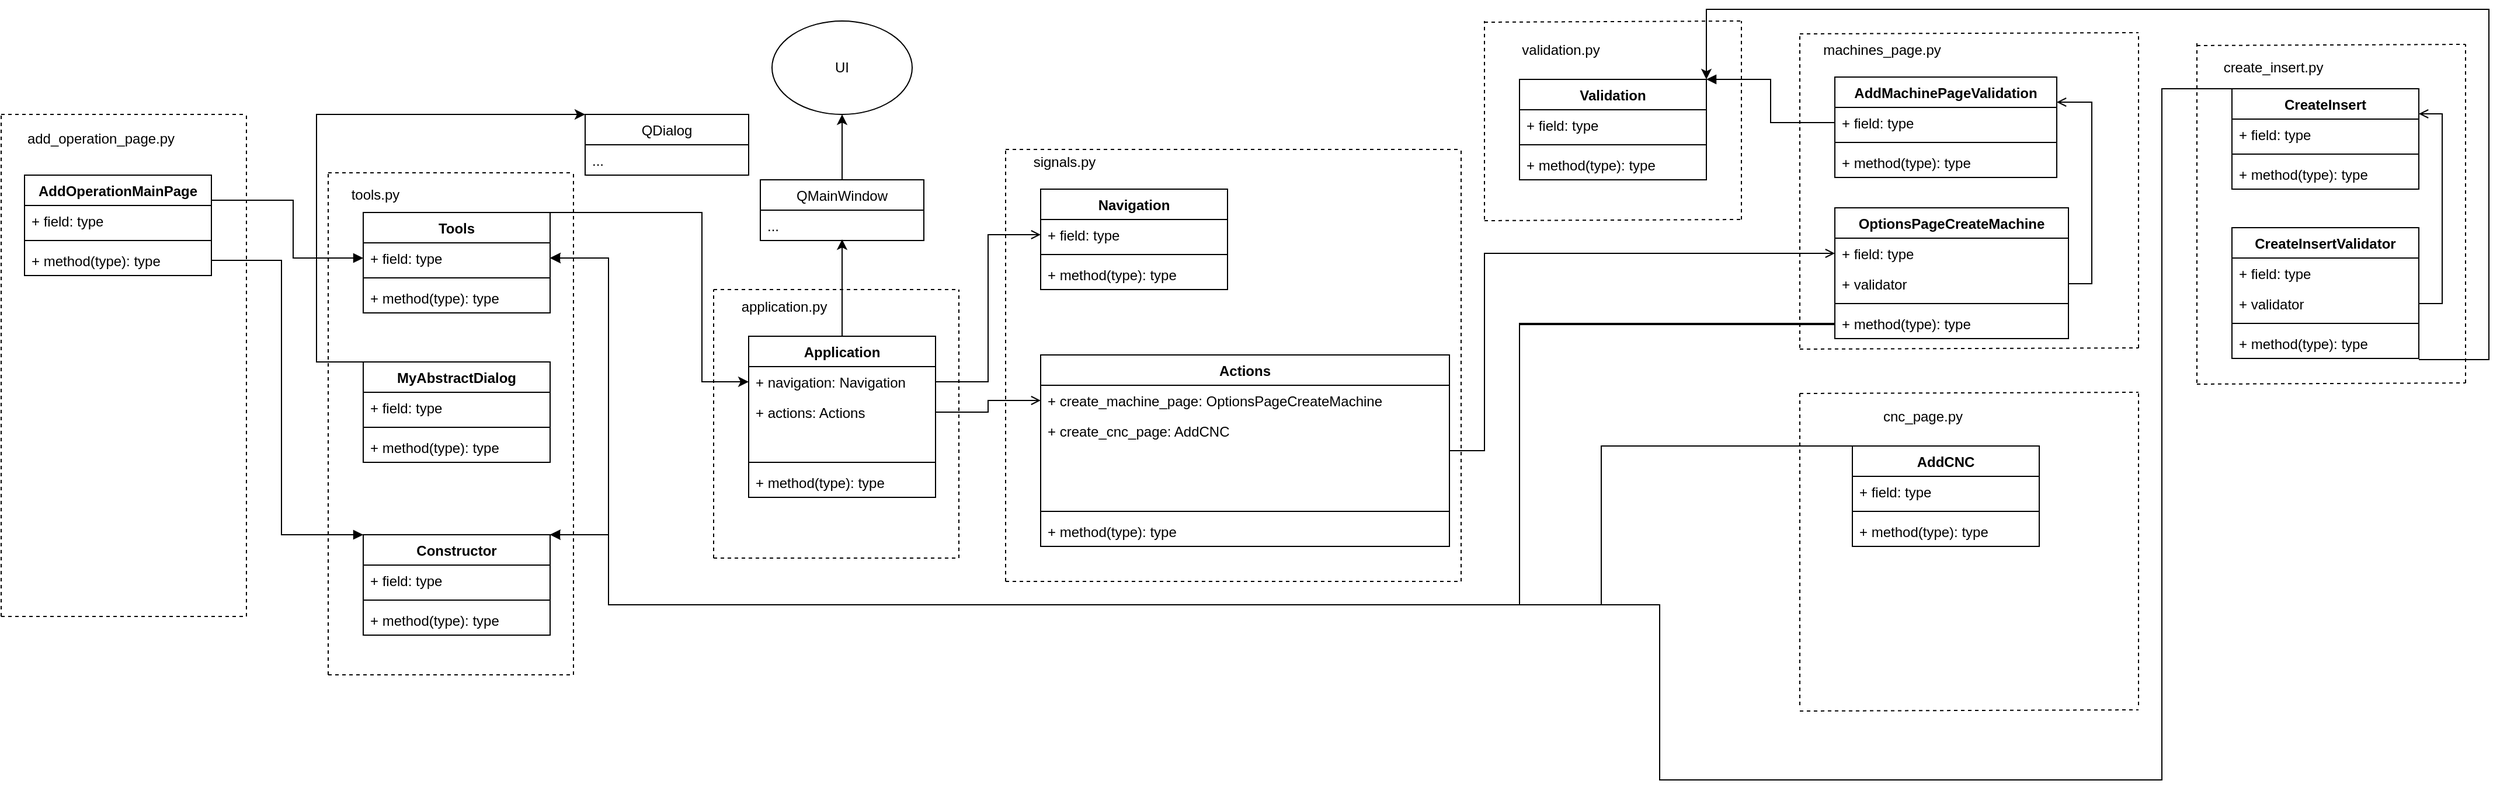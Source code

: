 <mxfile version="20.2.3" type="device"><diagram id="12NoK2c9pzSft5eHNDBz" name="Страница 1"><mxGraphModel dx="1419" dy="863" grid="1" gridSize="10" guides="1" tooltips="1" connect="1" arrows="1" fold="1" page="1" pageScale="1" pageWidth="2339" pageHeight="3300" math="0" shadow="0"><root><mxCell id="0"/><mxCell id="1" parent="0"/><mxCell id="aU2JoXsGFBLpHDTKG7fF-1" value="UI" style="ellipse;whiteSpace=wrap;html=1;" parent="1" vertex="1"><mxGeometry x="670" y="30" width="120" height="80" as="geometry"/></mxCell><mxCell id="aU2JoXsGFBLpHDTKG7fF-6" style="edgeStyle=orthogonalEdgeStyle;rounded=0;orthogonalLoop=1;jettySize=auto;html=1;exitX=0.5;exitY=0;exitDx=0;exitDy=0;entryX=0.5;entryY=0.962;entryDx=0;entryDy=0;entryPerimeter=0;" parent="1" source="aU2JoXsGFBLpHDTKG7fF-2" target="56B3LeXTnAiDKi_zPhIv-4" edge="1"><mxGeometry relative="1" as="geometry"><mxPoint x="730" y="350" as="targetPoint"/></mxGeometry></mxCell><mxCell id="aU2JoXsGFBLpHDTKG7fF-2" value="Application" style="swimlane;fontStyle=1;align=center;verticalAlign=top;childLayout=stackLayout;horizontal=1;startSize=26;horizontalStack=0;resizeParent=1;resizeParentMax=0;resizeLast=0;collapsible=1;marginBottom=0;" parent="1" vertex="1"><mxGeometry x="650" y="300" width="160" height="138" as="geometry"/></mxCell><mxCell id="aU2JoXsGFBLpHDTKG7fF-3" value="+ navigation: Navigation" style="text;strokeColor=none;fillColor=none;align=left;verticalAlign=top;spacingLeft=4;spacingRight=4;overflow=hidden;rotatable=0;points=[[0,0.5],[1,0.5]];portConstraint=eastwest;" parent="aU2JoXsGFBLpHDTKG7fF-2" vertex="1"><mxGeometry y="26" width="160" height="26" as="geometry"/></mxCell><mxCell id="56B3LeXTnAiDKi_zPhIv-66" value="+ actions: Actions" style="text;strokeColor=none;fillColor=none;align=left;verticalAlign=top;spacingLeft=4;spacingRight=4;overflow=hidden;rotatable=0;points=[[0,0.5],[1,0.5]];portConstraint=eastwest;" parent="aU2JoXsGFBLpHDTKG7fF-2" vertex="1"><mxGeometry y="52" width="160" height="26" as="geometry"/></mxCell><mxCell id="56B3LeXTnAiDKi_zPhIv-65" style="text;strokeColor=none;fillColor=none;align=left;verticalAlign=top;spacingLeft=4;spacingRight=4;overflow=hidden;rotatable=0;points=[[0,0.5],[1,0.5]];portConstraint=eastwest;" parent="aU2JoXsGFBLpHDTKG7fF-2" vertex="1"><mxGeometry y="78" width="160" height="26" as="geometry"/></mxCell><mxCell id="aU2JoXsGFBLpHDTKG7fF-4" value="" style="line;strokeWidth=1;fillColor=none;align=left;verticalAlign=middle;spacingTop=-1;spacingLeft=3;spacingRight=3;rotatable=0;labelPosition=right;points=[];portConstraint=eastwest;" parent="aU2JoXsGFBLpHDTKG7fF-2" vertex="1"><mxGeometry y="104" width="160" height="8" as="geometry"/></mxCell><mxCell id="aU2JoXsGFBLpHDTKG7fF-5" value="+ method(type): type" style="text;strokeColor=none;fillColor=none;align=left;verticalAlign=top;spacingLeft=4;spacingRight=4;overflow=hidden;rotatable=0;points=[[0,0.5],[1,0.5]];portConstraint=eastwest;" parent="aU2JoXsGFBLpHDTKG7fF-2" vertex="1"><mxGeometry y="112" width="160" height="26" as="geometry"/></mxCell><mxCell id="56B3LeXTnAiDKi_zPhIv-5" style="edgeStyle=orthogonalEdgeStyle;rounded=0;orthogonalLoop=1;jettySize=auto;html=1;exitX=0.5;exitY=0;exitDx=0;exitDy=0;entryX=0.5;entryY=1;entryDx=0;entryDy=0;" parent="1" source="56B3LeXTnAiDKi_zPhIv-1" target="aU2JoXsGFBLpHDTKG7fF-1" edge="1"><mxGeometry relative="1" as="geometry"/></mxCell><mxCell id="56B3LeXTnAiDKi_zPhIv-1" value="QMainWindow" style="swimlane;fontStyle=0;childLayout=stackLayout;horizontal=1;startSize=26;fillColor=none;horizontalStack=0;resizeParent=1;resizeParentMax=0;resizeLast=0;collapsible=1;marginBottom=0;" parent="1" vertex="1"><mxGeometry x="660" y="166" width="140" height="52" as="geometry"/></mxCell><mxCell id="56B3LeXTnAiDKi_zPhIv-4" value="..." style="text;strokeColor=none;fillColor=none;align=left;verticalAlign=top;spacingLeft=4;spacingRight=4;overflow=hidden;rotatable=0;points=[[0,0.5],[1,0.5]];portConstraint=eastwest;" parent="56B3LeXTnAiDKi_zPhIv-1" vertex="1"><mxGeometry y="26" width="140" height="26" as="geometry"/></mxCell><mxCell id="56B3LeXTnAiDKi_zPhIv-10" value="Tools" style="swimlane;fontStyle=1;align=center;verticalAlign=top;childLayout=stackLayout;horizontal=1;startSize=26;horizontalStack=0;resizeParent=1;resizeParentMax=0;resizeLast=0;collapsible=1;marginBottom=0;" parent="1" vertex="1"><mxGeometry x="320" y="194" width="160" height="86" as="geometry"/></mxCell><mxCell id="56B3LeXTnAiDKi_zPhIv-11" value="+ field: type" style="text;strokeColor=none;fillColor=none;align=left;verticalAlign=top;spacingLeft=4;spacingRight=4;overflow=hidden;rotatable=0;points=[[0,0.5],[1,0.5]];portConstraint=eastwest;" parent="56B3LeXTnAiDKi_zPhIv-10" vertex="1"><mxGeometry y="26" width="160" height="26" as="geometry"/></mxCell><mxCell id="56B3LeXTnAiDKi_zPhIv-12" value="" style="line;strokeWidth=1;fillColor=none;align=left;verticalAlign=middle;spacingTop=-1;spacingLeft=3;spacingRight=3;rotatable=0;labelPosition=right;points=[];portConstraint=eastwest;" parent="56B3LeXTnAiDKi_zPhIv-10" vertex="1"><mxGeometry y="52" width="160" height="8" as="geometry"/></mxCell><mxCell id="56B3LeXTnAiDKi_zPhIv-13" value="+ method(type): type" style="text;strokeColor=none;fillColor=none;align=left;verticalAlign=top;spacingLeft=4;spacingRight=4;overflow=hidden;rotatable=0;points=[[0,0.5],[1,0.5]];portConstraint=eastwest;" parent="56B3LeXTnAiDKi_zPhIv-10" vertex="1"><mxGeometry y="60" width="160" height="26" as="geometry"/></mxCell><mxCell id="56B3LeXTnAiDKi_zPhIv-15" value="Validation" style="swimlane;fontStyle=1;align=center;verticalAlign=top;childLayout=stackLayout;horizontal=1;startSize=26;horizontalStack=0;resizeParent=1;resizeParentMax=0;resizeLast=0;collapsible=1;marginBottom=0;" parent="1" vertex="1"><mxGeometry x="1310" y="80" width="160" height="86" as="geometry"/></mxCell><mxCell id="56B3LeXTnAiDKi_zPhIv-16" value="+ field: type" style="text;strokeColor=none;fillColor=none;align=left;verticalAlign=top;spacingLeft=4;spacingRight=4;overflow=hidden;rotatable=0;points=[[0,0.5],[1,0.5]];portConstraint=eastwest;" parent="56B3LeXTnAiDKi_zPhIv-15" vertex="1"><mxGeometry y="26" width="160" height="26" as="geometry"/></mxCell><mxCell id="56B3LeXTnAiDKi_zPhIv-17" value="" style="line;strokeWidth=1;fillColor=none;align=left;verticalAlign=middle;spacingTop=-1;spacingLeft=3;spacingRight=3;rotatable=0;labelPosition=right;points=[];portConstraint=eastwest;" parent="56B3LeXTnAiDKi_zPhIv-15" vertex="1"><mxGeometry y="52" width="160" height="8" as="geometry"/></mxCell><mxCell id="56B3LeXTnAiDKi_zPhIv-18" value="+ method(type): type" style="text;strokeColor=none;fillColor=none;align=left;verticalAlign=top;spacingLeft=4;spacingRight=4;overflow=hidden;rotatable=0;points=[[0,0.5],[1,0.5]];portConstraint=eastwest;" parent="56B3LeXTnAiDKi_zPhIv-15" vertex="1"><mxGeometry y="60" width="160" height="26" as="geometry"/></mxCell><mxCell id="56B3LeXTnAiDKi_zPhIv-21" value="OptionsPageCreateMachine" style="swimlane;fontStyle=1;align=center;verticalAlign=top;childLayout=stackLayout;horizontal=1;startSize=26;horizontalStack=0;resizeParent=1;resizeParentMax=0;resizeLast=0;collapsible=1;marginBottom=0;" parent="1" vertex="1"><mxGeometry x="1580" y="190" width="200" height="112" as="geometry"/></mxCell><mxCell id="56B3LeXTnAiDKi_zPhIv-22" value="+ field: type" style="text;strokeColor=none;fillColor=none;align=left;verticalAlign=top;spacingLeft=4;spacingRight=4;overflow=hidden;rotatable=0;points=[[0,0.5],[1,0.5]];portConstraint=eastwest;" parent="56B3LeXTnAiDKi_zPhIv-21" vertex="1"><mxGeometry y="26" width="200" height="26" as="geometry"/></mxCell><mxCell id="56B3LeXTnAiDKi_zPhIv-102" value="+ validator" style="text;strokeColor=none;fillColor=none;align=left;verticalAlign=top;spacingLeft=4;spacingRight=4;overflow=hidden;rotatable=0;points=[[0,0.5],[1,0.5]];portConstraint=eastwest;" parent="56B3LeXTnAiDKi_zPhIv-21" vertex="1"><mxGeometry y="52" width="200" height="26" as="geometry"/></mxCell><mxCell id="56B3LeXTnAiDKi_zPhIv-23" value="" style="line;strokeWidth=1;fillColor=none;align=left;verticalAlign=middle;spacingTop=-1;spacingLeft=3;spacingRight=3;rotatable=0;labelPosition=right;points=[];portConstraint=eastwest;" parent="56B3LeXTnAiDKi_zPhIv-21" vertex="1"><mxGeometry y="78" width="200" height="8" as="geometry"/></mxCell><mxCell id="56B3LeXTnAiDKi_zPhIv-24" value="+ method(type): type" style="text;strokeColor=none;fillColor=none;align=left;verticalAlign=top;spacingLeft=4;spacingRight=4;overflow=hidden;rotatable=0;points=[[0,0.5],[1,0.5]];portConstraint=eastwest;" parent="56B3LeXTnAiDKi_zPhIv-21" vertex="1"><mxGeometry y="86" width="200" height="26" as="geometry"/></mxCell><mxCell id="56B3LeXTnAiDKi_zPhIv-29" value="" style="endArrow=none;dashed=1;html=1;rounded=0;" parent="1" edge="1"><mxGeometry width="50" height="50" relative="1" as="geometry"><mxPoint x="620" y="490" as="sourcePoint"/><mxPoint x="620" y="260" as="targetPoint"/></mxGeometry></mxCell><mxCell id="56B3LeXTnAiDKi_zPhIv-30" value="" style="endArrow=none;dashed=1;html=1;rounded=0;" parent="1" edge="1"><mxGeometry width="50" height="50" relative="1" as="geometry"><mxPoint x="830" y="490" as="sourcePoint"/><mxPoint x="830" y="260" as="targetPoint"/></mxGeometry></mxCell><mxCell id="56B3LeXTnAiDKi_zPhIv-31" value="" style="endArrow=none;dashed=1;html=1;rounded=0;" parent="1" edge="1"><mxGeometry width="50" height="50" relative="1" as="geometry"><mxPoint x="620" y="490" as="sourcePoint"/><mxPoint x="830" y="490" as="targetPoint"/></mxGeometry></mxCell><mxCell id="56B3LeXTnAiDKi_zPhIv-32" value="" style="endArrow=none;dashed=1;html=1;rounded=0;" parent="1" edge="1"><mxGeometry width="50" height="50" relative="1" as="geometry"><mxPoint x="620" y="260" as="sourcePoint"/><mxPoint x="830" y="260" as="targetPoint"/></mxGeometry></mxCell><mxCell id="56B3LeXTnAiDKi_zPhIv-33" value="application.py" style="text;html=1;align=center;verticalAlign=middle;resizable=0;points=[];autosize=1;strokeColor=none;fillColor=none;" parent="1" vertex="1"><mxGeometry x="630" y="260" width="100" height="30" as="geometry"/></mxCell><mxCell id="56B3LeXTnAiDKi_zPhIv-34" value="MyAbstractDialog" style="swimlane;fontStyle=1;align=center;verticalAlign=top;childLayout=stackLayout;horizontal=1;startSize=26;horizontalStack=0;resizeParent=1;resizeParentMax=0;resizeLast=0;collapsible=1;marginBottom=0;" parent="1" vertex="1"><mxGeometry x="320" y="322" width="160" height="86" as="geometry"/></mxCell><mxCell id="56B3LeXTnAiDKi_zPhIv-35" value="+ field: type" style="text;strokeColor=none;fillColor=none;align=left;verticalAlign=top;spacingLeft=4;spacingRight=4;overflow=hidden;rotatable=0;points=[[0,0.5],[1,0.5]];portConstraint=eastwest;" parent="56B3LeXTnAiDKi_zPhIv-34" vertex="1"><mxGeometry y="26" width="160" height="26" as="geometry"/></mxCell><mxCell id="56B3LeXTnAiDKi_zPhIv-36" value="" style="line;strokeWidth=1;fillColor=none;align=left;verticalAlign=middle;spacingTop=-1;spacingLeft=3;spacingRight=3;rotatable=0;labelPosition=right;points=[];portConstraint=eastwest;" parent="56B3LeXTnAiDKi_zPhIv-34" vertex="1"><mxGeometry y="52" width="160" height="8" as="geometry"/></mxCell><mxCell id="56B3LeXTnAiDKi_zPhIv-37" value="+ method(type): type" style="text;strokeColor=none;fillColor=none;align=left;verticalAlign=top;spacingLeft=4;spacingRight=4;overflow=hidden;rotatable=0;points=[[0,0.5],[1,0.5]];portConstraint=eastwest;" parent="56B3LeXTnAiDKi_zPhIv-34" vertex="1"><mxGeometry y="60" width="160" height="26" as="geometry"/></mxCell><mxCell id="56B3LeXTnAiDKi_zPhIv-38" value="Constructor" style="swimlane;fontStyle=1;align=center;verticalAlign=top;childLayout=stackLayout;horizontal=1;startSize=26;horizontalStack=0;resizeParent=1;resizeParentMax=0;resizeLast=0;collapsible=1;marginBottom=0;" parent="1" vertex="1"><mxGeometry x="320" y="470" width="160" height="86" as="geometry"/></mxCell><mxCell id="56B3LeXTnAiDKi_zPhIv-39" value="+ field: type" style="text;strokeColor=none;fillColor=none;align=left;verticalAlign=top;spacingLeft=4;spacingRight=4;overflow=hidden;rotatable=0;points=[[0,0.5],[1,0.5]];portConstraint=eastwest;" parent="56B3LeXTnAiDKi_zPhIv-38" vertex="1"><mxGeometry y="26" width="160" height="26" as="geometry"/></mxCell><mxCell id="56B3LeXTnAiDKi_zPhIv-40" value="" style="line;strokeWidth=1;fillColor=none;align=left;verticalAlign=middle;spacingTop=-1;spacingLeft=3;spacingRight=3;rotatable=0;labelPosition=right;points=[];portConstraint=eastwest;" parent="56B3LeXTnAiDKi_zPhIv-38" vertex="1"><mxGeometry y="52" width="160" height="8" as="geometry"/></mxCell><mxCell id="56B3LeXTnAiDKi_zPhIv-41" value="+ method(type): type" style="text;strokeColor=none;fillColor=none;align=left;verticalAlign=top;spacingLeft=4;spacingRight=4;overflow=hidden;rotatable=0;points=[[0,0.5],[1,0.5]];portConstraint=eastwest;" parent="56B3LeXTnAiDKi_zPhIv-38" vertex="1"><mxGeometry y="60" width="160" height="26" as="geometry"/></mxCell><mxCell id="56B3LeXTnAiDKi_zPhIv-42" value="QDialog" style="swimlane;fontStyle=0;childLayout=stackLayout;horizontal=1;startSize=26;fillColor=none;horizontalStack=0;resizeParent=1;resizeParentMax=0;resizeLast=0;collapsible=1;marginBottom=0;" parent="1" vertex="1"><mxGeometry x="510" y="110" width="140" height="52" as="geometry"/></mxCell><mxCell id="56B3LeXTnAiDKi_zPhIv-43" value="..." style="text;strokeColor=none;fillColor=none;align=left;verticalAlign=top;spacingLeft=4;spacingRight=4;overflow=hidden;rotatable=0;points=[[0,0.5],[1,0.5]];portConstraint=eastwest;" parent="56B3LeXTnAiDKi_zPhIv-42" vertex="1"><mxGeometry y="26" width="140" height="26" as="geometry"/></mxCell><mxCell id="56B3LeXTnAiDKi_zPhIv-44" style="edgeStyle=orthogonalEdgeStyle;rounded=0;orthogonalLoop=1;jettySize=auto;html=1;exitX=1;exitY=0;exitDx=0;exitDy=0;entryX=0;entryY=0.5;entryDx=0;entryDy=0;" parent="1" source="56B3LeXTnAiDKi_zPhIv-10" target="aU2JoXsGFBLpHDTKG7fF-3" edge="1"><mxGeometry relative="1" as="geometry"><Array as="points"><mxPoint x="610" y="194"/><mxPoint x="610" y="339"/></Array></mxGeometry></mxCell><mxCell id="56B3LeXTnAiDKi_zPhIv-46" style="edgeStyle=orthogonalEdgeStyle;rounded=0;orthogonalLoop=1;jettySize=auto;html=1;exitX=0;exitY=0;exitDx=0;exitDy=0;entryX=0;entryY=0;entryDx=0;entryDy=0;" parent="1" source="56B3LeXTnAiDKi_zPhIv-34" target="56B3LeXTnAiDKi_zPhIv-42" edge="1"><mxGeometry relative="1" as="geometry"><mxPoint x="320" y="83" as="targetPoint"/><Array as="points"><mxPoint x="280" y="322"/><mxPoint x="280" y="110"/></Array></mxGeometry></mxCell><mxCell id="56B3LeXTnAiDKi_zPhIv-47" value="" style="endArrow=none;dashed=1;html=1;rounded=0;" parent="1" edge="1"><mxGeometry width="50" height="50" relative="1" as="geometry"><mxPoint x="290" y="590" as="sourcePoint"/><mxPoint x="290" y="160" as="targetPoint"/></mxGeometry></mxCell><mxCell id="56B3LeXTnAiDKi_zPhIv-48" value="" style="endArrow=none;dashed=1;html=1;rounded=0;" parent="1" edge="1"><mxGeometry width="50" height="50" relative="1" as="geometry"><mxPoint x="290" y="160" as="sourcePoint"/><mxPoint x="500" y="160" as="targetPoint"/></mxGeometry></mxCell><mxCell id="56B3LeXTnAiDKi_zPhIv-49" value="" style="endArrow=none;dashed=1;html=1;rounded=0;" parent="1" edge="1"><mxGeometry width="50" height="50" relative="1" as="geometry"><mxPoint x="500" y="590" as="sourcePoint"/><mxPoint x="500" y="160" as="targetPoint"/></mxGeometry></mxCell><mxCell id="56B3LeXTnAiDKi_zPhIv-50" value="" style="endArrow=none;dashed=1;html=1;rounded=0;" parent="1" edge="1"><mxGeometry width="50" height="50" relative="1" as="geometry"><mxPoint x="290" y="590" as="sourcePoint"/><mxPoint x="500" y="590" as="targetPoint"/></mxGeometry></mxCell><mxCell id="56B3LeXTnAiDKi_zPhIv-51" value="tools.py" style="text;html=1;align=center;verticalAlign=middle;resizable=0;points=[];autosize=1;strokeColor=none;fillColor=none;" parent="1" vertex="1"><mxGeometry x="300" y="164" width="60" height="30" as="geometry"/></mxCell><mxCell id="56B3LeXTnAiDKi_zPhIv-52" value="Navigation" style="swimlane;fontStyle=1;align=center;verticalAlign=top;childLayout=stackLayout;horizontal=1;startSize=26;horizontalStack=0;resizeParent=1;resizeParentMax=0;resizeLast=0;collapsible=1;marginBottom=0;" parent="1" vertex="1"><mxGeometry x="900" y="174" width="160" height="86" as="geometry"/></mxCell><mxCell id="56B3LeXTnAiDKi_zPhIv-53" value="+ field: type" style="text;strokeColor=none;fillColor=none;align=left;verticalAlign=top;spacingLeft=4;spacingRight=4;overflow=hidden;rotatable=0;points=[[0,0.5],[1,0.5]];portConstraint=eastwest;" parent="56B3LeXTnAiDKi_zPhIv-52" vertex="1"><mxGeometry y="26" width="160" height="26" as="geometry"/></mxCell><mxCell id="56B3LeXTnAiDKi_zPhIv-54" value="" style="line;strokeWidth=1;fillColor=none;align=left;verticalAlign=middle;spacingTop=-1;spacingLeft=3;spacingRight=3;rotatable=0;labelPosition=right;points=[];portConstraint=eastwest;" parent="56B3LeXTnAiDKi_zPhIv-52" vertex="1"><mxGeometry y="52" width="160" height="8" as="geometry"/></mxCell><mxCell id="56B3LeXTnAiDKi_zPhIv-55" value="+ method(type): type" style="text;strokeColor=none;fillColor=none;align=left;verticalAlign=top;spacingLeft=4;spacingRight=4;overflow=hidden;rotatable=0;points=[[0,0.5],[1,0.5]];portConstraint=eastwest;" parent="56B3LeXTnAiDKi_zPhIv-52" vertex="1"><mxGeometry y="60" width="160" height="26" as="geometry"/></mxCell><mxCell id="56B3LeXTnAiDKi_zPhIv-56" value="Actions" style="swimlane;fontStyle=1;align=center;verticalAlign=top;childLayout=stackLayout;horizontal=1;startSize=26;horizontalStack=0;resizeParent=1;resizeParentMax=0;resizeLast=0;collapsible=1;marginBottom=0;" parent="1" vertex="1"><mxGeometry x="900" y="316" width="350" height="164" as="geometry"/></mxCell><mxCell id="56B3LeXTnAiDKi_zPhIv-57" value="+ create_machine_page: OptionsPageCreateMachine" style="text;strokeColor=none;fillColor=none;align=left;verticalAlign=top;spacingLeft=4;spacingRight=4;overflow=hidden;rotatable=0;points=[[0,0.5],[1,0.5]];portConstraint=eastwest;" parent="56B3LeXTnAiDKi_zPhIv-56" vertex="1"><mxGeometry y="26" width="350" height="26" as="geometry"/></mxCell><mxCell id="56B3LeXTnAiDKi_zPhIv-79" value="+ create_cnc_page: AddCNC" style="text;strokeColor=none;fillColor=none;align=left;verticalAlign=top;spacingLeft=4;spacingRight=4;overflow=hidden;rotatable=0;points=[[0,0.5],[1,0.5]];portConstraint=eastwest;" parent="56B3LeXTnAiDKi_zPhIv-56" vertex="1"><mxGeometry y="52" width="350" height="26" as="geometry"/></mxCell><mxCell id="56B3LeXTnAiDKi_zPhIv-78" style="text;strokeColor=none;fillColor=none;align=left;verticalAlign=top;spacingLeft=4;spacingRight=4;overflow=hidden;rotatable=0;points=[[0,0.5],[1,0.5]];portConstraint=eastwest;" parent="56B3LeXTnAiDKi_zPhIv-56" vertex="1"><mxGeometry y="78" width="350" height="26" as="geometry"/></mxCell><mxCell id="56B3LeXTnAiDKi_zPhIv-77" style="text;strokeColor=none;fillColor=none;align=left;verticalAlign=top;spacingLeft=4;spacingRight=4;overflow=hidden;rotatable=0;points=[[0,0.5],[1,0.5]];portConstraint=eastwest;" parent="56B3LeXTnAiDKi_zPhIv-56" vertex="1"><mxGeometry y="104" width="350" height="26" as="geometry"/></mxCell><mxCell id="56B3LeXTnAiDKi_zPhIv-58" value="" style="line;strokeWidth=1;fillColor=none;align=left;verticalAlign=middle;spacingTop=-1;spacingLeft=3;spacingRight=3;rotatable=0;labelPosition=right;points=[];portConstraint=eastwest;" parent="56B3LeXTnAiDKi_zPhIv-56" vertex="1"><mxGeometry y="130" width="350" height="8" as="geometry"/></mxCell><mxCell id="56B3LeXTnAiDKi_zPhIv-59" value="+ method(type): type" style="text;strokeColor=none;fillColor=none;align=left;verticalAlign=top;spacingLeft=4;spacingRight=4;overflow=hidden;rotatable=0;points=[[0,0.5],[1,0.5]];portConstraint=eastwest;" parent="56B3LeXTnAiDKi_zPhIv-56" vertex="1"><mxGeometry y="138" width="350" height="26" as="geometry"/></mxCell><mxCell id="56B3LeXTnAiDKi_zPhIv-60" value="" style="endArrow=none;dashed=1;html=1;rounded=0;" parent="1" edge="1"><mxGeometry width="50" height="50" relative="1" as="geometry"><mxPoint x="870" y="510" as="sourcePoint"/><mxPoint x="870" y="140" as="targetPoint"/></mxGeometry></mxCell><mxCell id="56B3LeXTnAiDKi_zPhIv-61" value="" style="endArrow=none;dashed=1;html=1;rounded=0;" parent="1" edge="1"><mxGeometry width="50" height="50" relative="1" as="geometry"><mxPoint x="1550" y="310" as="sourcePoint"/><mxPoint x="1550" y="42" as="targetPoint"/></mxGeometry></mxCell><mxCell id="56B3LeXTnAiDKi_zPhIv-62" value="" style="endArrow=none;dashed=1;html=1;rounded=0;" parent="1" edge="1"><mxGeometry width="50" height="50" relative="1" as="geometry"><mxPoint x="870" y="140" as="sourcePoint"/><mxPoint x="1260" y="140" as="targetPoint"/></mxGeometry></mxCell><mxCell id="56B3LeXTnAiDKi_zPhIv-63" value="" style="endArrow=none;dashed=1;html=1;rounded=0;" parent="1" edge="1"><mxGeometry width="50" height="50" relative="1" as="geometry"><mxPoint x="870" y="510" as="sourcePoint"/><mxPoint x="1260" y="510" as="targetPoint"/></mxGeometry></mxCell><mxCell id="56B3LeXTnAiDKi_zPhIv-64" value="signals.py" style="text;html=1;align=center;verticalAlign=middle;resizable=0;points=[];autosize=1;strokeColor=none;fillColor=none;" parent="1" vertex="1"><mxGeometry x="880" y="136" width="80" height="30" as="geometry"/></mxCell><mxCell id="56B3LeXTnAiDKi_zPhIv-69" style="edgeStyle=orthogonalEdgeStyle;rounded=0;orthogonalLoop=1;jettySize=auto;html=1;exitX=1;exitY=0.5;exitDx=0;exitDy=0;entryX=0;entryY=0.5;entryDx=0;entryDy=0;endArrow=open;endFill=0;" parent="1" source="aU2JoXsGFBLpHDTKG7fF-3" target="56B3LeXTnAiDKi_zPhIv-53" edge="1"><mxGeometry relative="1" as="geometry"/></mxCell><mxCell id="56B3LeXTnAiDKi_zPhIv-70" style="edgeStyle=orthogonalEdgeStyle;rounded=0;orthogonalLoop=1;jettySize=auto;html=1;exitX=1;exitY=0.5;exitDx=0;exitDy=0;entryX=0;entryY=0.5;entryDx=0;entryDy=0;endArrow=open;endFill=0;" parent="1" source="56B3LeXTnAiDKi_zPhIv-66" target="56B3LeXTnAiDKi_zPhIv-57" edge="1"><mxGeometry relative="1" as="geometry"/></mxCell><mxCell id="56B3LeXTnAiDKi_zPhIv-71" value="" style="endArrow=none;dashed=1;html=1;rounded=0;" parent="1" edge="1"><mxGeometry width="50" height="50" relative="1" as="geometry"><mxPoint x="1280" y="200" as="sourcePoint"/><mxPoint x="1280" y="30" as="targetPoint"/></mxGeometry></mxCell><mxCell id="56B3LeXTnAiDKi_zPhIv-72" value="" style="endArrow=none;dashed=1;html=1;rounded=0;" parent="1" edge="1"><mxGeometry width="50" height="50" relative="1" as="geometry"><mxPoint x="1500" y="200" as="sourcePoint"/><mxPoint x="1500" y="30" as="targetPoint"/></mxGeometry></mxCell><mxCell id="56B3LeXTnAiDKi_zPhIv-73" value="" style="endArrow=none;dashed=1;html=1;rounded=0;" parent="1" edge="1"><mxGeometry width="50" height="50" relative="1" as="geometry"><mxPoint x="1280" y="201" as="sourcePoint"/><mxPoint x="1500" y="200" as="targetPoint"/></mxGeometry></mxCell><mxCell id="56B3LeXTnAiDKi_zPhIv-74" value="" style="endArrow=none;dashed=1;html=1;rounded=0;" parent="1" edge="1"><mxGeometry width="50" height="50" relative="1" as="geometry"><mxPoint x="1280" y="31" as="sourcePoint"/><mxPoint x="1500" y="30" as="targetPoint"/></mxGeometry></mxCell><mxCell id="56B3LeXTnAiDKi_zPhIv-75" value="validation.py" style="text;html=1;align=center;verticalAlign=middle;resizable=0;points=[];autosize=1;strokeColor=none;fillColor=none;" parent="1" vertex="1"><mxGeometry x="1300" y="40" width="90" height="30" as="geometry"/></mxCell><mxCell id="56B3LeXTnAiDKi_zPhIv-76" value="" style="endArrow=none;dashed=1;html=1;rounded=0;" parent="1" edge="1"><mxGeometry width="50" height="50" relative="1" as="geometry"><mxPoint x="1260" y="510" as="sourcePoint"/><mxPoint x="1260.0" y="140" as="targetPoint"/></mxGeometry></mxCell><mxCell id="56B3LeXTnAiDKi_zPhIv-80" style="edgeStyle=orthogonalEdgeStyle;rounded=0;orthogonalLoop=1;jettySize=auto;html=1;exitX=1;exitY=0;exitDx=0;exitDy=0;entryX=0;entryY=0.5;entryDx=0;entryDy=0;endArrow=open;endFill=0;" parent="1" source="56B3LeXTnAiDKi_zPhIv-56" target="56B3LeXTnAiDKi_zPhIv-22" edge="1"><mxGeometry relative="1" as="geometry"><Array as="points"><mxPoint x="1280" y="398"/><mxPoint x="1280" y="229"/></Array></mxGeometry></mxCell><mxCell id="56B3LeXTnAiDKi_zPhIv-81" value="" style="endArrow=none;dashed=1;html=1;rounded=0;" parent="1" edge="1"><mxGeometry width="50" height="50" relative="1" as="geometry"><mxPoint x="1550" y="41" as="sourcePoint"/><mxPoint x="1840" y="40" as="targetPoint"/></mxGeometry></mxCell><mxCell id="56B3LeXTnAiDKi_zPhIv-82" value="" style="endArrow=none;dashed=1;html=1;rounded=0;" parent="1" edge="1"><mxGeometry width="50" height="50" relative="1" as="geometry"><mxPoint x="1840" y="310" as="sourcePoint"/><mxPoint x="1840" y="40" as="targetPoint"/></mxGeometry></mxCell><mxCell id="56B3LeXTnAiDKi_zPhIv-83" value="" style="endArrow=none;dashed=1;html=1;rounded=0;" parent="1" edge="1"><mxGeometry width="50" height="50" relative="1" as="geometry"><mxPoint x="1550" y="311" as="sourcePoint"/><mxPoint x="1840" y="310" as="targetPoint"/></mxGeometry></mxCell><mxCell id="56B3LeXTnAiDKi_zPhIv-84" value="machines_page.py" style="text;html=1;align=center;verticalAlign=middle;resizable=0;points=[];autosize=1;strokeColor=none;fillColor=none;" parent="1" vertex="1"><mxGeometry x="1560" y="40" width="120" height="30" as="geometry"/></mxCell><mxCell id="56B3LeXTnAiDKi_zPhIv-85" style="edgeStyle=orthogonalEdgeStyle;rounded=0;orthogonalLoop=1;jettySize=auto;html=1;exitX=0;exitY=0.5;exitDx=0;exitDy=0;entryX=1;entryY=0.5;entryDx=0;entryDy=0;endArrow=block;endFill=1;" parent="1" source="56B3LeXTnAiDKi_zPhIv-24" target="56B3LeXTnAiDKi_zPhIv-11" edge="1"><mxGeometry relative="1" as="geometry"><Array as="points"><mxPoint x="1580" y="290"/><mxPoint x="1310" y="290"/><mxPoint x="1310" y="530"/><mxPoint x="530" y="530"/><mxPoint x="530" y="233"/></Array></mxGeometry></mxCell><mxCell id="56B3LeXTnAiDKi_zPhIv-87" style="edgeStyle=orthogonalEdgeStyle;rounded=0;orthogonalLoop=1;jettySize=auto;html=1;exitX=0;exitY=0.5;exitDx=0;exitDy=0;entryX=1;entryY=0;entryDx=0;entryDy=0;endArrow=block;endFill=1;" parent="1" source="56B3LeXTnAiDKi_zPhIv-24" target="56B3LeXTnAiDKi_zPhIv-38" edge="1"><mxGeometry relative="1" as="geometry"><Array as="points"><mxPoint x="1310" y="289"/><mxPoint x="1310" y="530"/><mxPoint x="530" y="530"/><mxPoint x="530" y="470"/></Array></mxGeometry></mxCell><mxCell id="56B3LeXTnAiDKi_zPhIv-88" value="AddMachinePageValidation" style="swimlane;fontStyle=1;align=center;verticalAlign=top;childLayout=stackLayout;horizontal=1;startSize=26;horizontalStack=0;resizeParent=1;resizeParentMax=0;resizeLast=0;collapsible=1;marginBottom=0;" parent="1" vertex="1"><mxGeometry x="1580" y="78" width="190" height="86" as="geometry"/></mxCell><mxCell id="56B3LeXTnAiDKi_zPhIv-89" value="+ field: type" style="text;strokeColor=none;fillColor=none;align=left;verticalAlign=top;spacingLeft=4;spacingRight=4;overflow=hidden;rotatable=0;points=[[0,0.5],[1,0.5]];portConstraint=eastwest;" parent="56B3LeXTnAiDKi_zPhIv-88" vertex="1"><mxGeometry y="26" width="190" height="26" as="geometry"/></mxCell><mxCell id="56B3LeXTnAiDKi_zPhIv-90" value="" style="line;strokeWidth=1;fillColor=none;align=left;verticalAlign=middle;spacingTop=-1;spacingLeft=3;spacingRight=3;rotatable=0;labelPosition=right;points=[];portConstraint=eastwest;" parent="56B3LeXTnAiDKi_zPhIv-88" vertex="1"><mxGeometry y="52" width="190" height="8" as="geometry"/></mxCell><mxCell id="56B3LeXTnAiDKi_zPhIv-91" value="+ method(type): type" style="text;strokeColor=none;fillColor=none;align=left;verticalAlign=top;spacingLeft=4;spacingRight=4;overflow=hidden;rotatable=0;points=[[0,0.5],[1,0.5]];portConstraint=eastwest;" parent="56B3LeXTnAiDKi_zPhIv-88" vertex="1"><mxGeometry y="60" width="190" height="26" as="geometry"/></mxCell><mxCell id="56B3LeXTnAiDKi_zPhIv-92" style="edgeStyle=orthogonalEdgeStyle;rounded=0;orthogonalLoop=1;jettySize=auto;html=1;exitX=0;exitY=0.5;exitDx=0;exitDy=0;entryX=1;entryY=0;entryDx=0;entryDy=0;endArrow=block;endFill=1;" parent="1" source="56B3LeXTnAiDKi_zPhIv-89" target="56B3LeXTnAiDKi_zPhIv-15" edge="1"><mxGeometry relative="1" as="geometry"><Array as="points"><mxPoint x="1525" y="117"/><mxPoint x="1525" y="80"/></Array></mxGeometry></mxCell><mxCell id="56B3LeXTnAiDKi_zPhIv-93" value="" style="endArrow=none;dashed=1;html=1;rounded=0;" parent="1" edge="1"><mxGeometry width="50" height="50" relative="1" as="geometry"><mxPoint x="1550" y="616" as="sourcePoint"/><mxPoint x="1550" y="348" as="targetPoint"/></mxGeometry></mxCell><mxCell id="56B3LeXTnAiDKi_zPhIv-94" value="" style="endArrow=none;dashed=1;html=1;rounded=0;" parent="1" edge="1"><mxGeometry width="50" height="50" relative="1" as="geometry"><mxPoint x="1840" y="616" as="sourcePoint"/><mxPoint x="1840" y="348" as="targetPoint"/></mxGeometry></mxCell><mxCell id="56B3LeXTnAiDKi_zPhIv-95" value="" style="endArrow=none;dashed=1;html=1;rounded=0;" parent="1" edge="1"><mxGeometry width="50" height="50" relative="1" as="geometry"><mxPoint x="1550" y="349" as="sourcePoint"/><mxPoint x="1840" y="348" as="targetPoint"/></mxGeometry></mxCell><mxCell id="56B3LeXTnAiDKi_zPhIv-96" value="" style="endArrow=none;dashed=1;html=1;rounded=0;" parent="1" edge="1"><mxGeometry width="50" height="50" relative="1" as="geometry"><mxPoint x="1550" y="621" as="sourcePoint"/><mxPoint x="1840" y="620" as="targetPoint"/></mxGeometry></mxCell><mxCell id="56B3LeXTnAiDKi_zPhIv-97" value="cnc_page.py" style="text;html=1;align=center;verticalAlign=middle;resizable=0;points=[];autosize=1;strokeColor=none;fillColor=none;" parent="1" vertex="1"><mxGeometry x="1610" y="354" width="90" height="30" as="geometry"/></mxCell><mxCell id="IXH7OStymcA_Y8jY0PTW-2" style="edgeStyle=orthogonalEdgeStyle;rounded=0;orthogonalLoop=1;jettySize=auto;html=1;exitX=0;exitY=0;exitDx=0;exitDy=0;entryX=1;entryY=0.5;entryDx=0;entryDy=0;" parent="1" source="56B3LeXTnAiDKi_zPhIv-98" target="56B3LeXTnAiDKi_zPhIv-11" edge="1"><mxGeometry relative="1" as="geometry"><Array as="points"><mxPoint x="1380" y="394"/><mxPoint x="1380" y="530"/><mxPoint x="530" y="530"/><mxPoint x="530" y="233"/></Array></mxGeometry></mxCell><mxCell id="IXH7OStymcA_Y8jY0PTW-3" style="edgeStyle=orthogonalEdgeStyle;rounded=0;orthogonalLoop=1;jettySize=auto;html=1;exitX=0;exitY=0;exitDx=0;exitDy=0;entryX=1;entryY=0;entryDx=0;entryDy=0;" parent="1" source="56B3LeXTnAiDKi_zPhIv-98" target="56B3LeXTnAiDKi_zPhIv-38" edge="1"><mxGeometry relative="1" as="geometry"><Array as="points"><mxPoint x="1380" y="394"/><mxPoint x="1380" y="530"/><mxPoint x="530" y="530"/><mxPoint x="530" y="470"/></Array></mxGeometry></mxCell><mxCell id="56B3LeXTnAiDKi_zPhIv-98" value="AddCNC" style="swimlane;fontStyle=1;align=center;verticalAlign=top;childLayout=stackLayout;horizontal=1;startSize=26;horizontalStack=0;resizeParent=1;resizeParentMax=0;resizeLast=0;collapsible=1;marginBottom=0;" parent="1" vertex="1"><mxGeometry x="1595" y="394" width="160" height="86" as="geometry"/></mxCell><mxCell id="56B3LeXTnAiDKi_zPhIv-99" value="+ field: type" style="text;strokeColor=none;fillColor=none;align=left;verticalAlign=top;spacingLeft=4;spacingRight=4;overflow=hidden;rotatable=0;points=[[0,0.5],[1,0.5]];portConstraint=eastwest;" parent="56B3LeXTnAiDKi_zPhIv-98" vertex="1"><mxGeometry y="26" width="160" height="26" as="geometry"/></mxCell><mxCell id="56B3LeXTnAiDKi_zPhIv-100" value="" style="line;strokeWidth=1;fillColor=none;align=left;verticalAlign=middle;spacingTop=-1;spacingLeft=3;spacingRight=3;rotatable=0;labelPosition=right;points=[];portConstraint=eastwest;" parent="56B3LeXTnAiDKi_zPhIv-98" vertex="1"><mxGeometry y="52" width="160" height="8" as="geometry"/></mxCell><mxCell id="56B3LeXTnAiDKi_zPhIv-101" value="+ method(type): type" style="text;strokeColor=none;fillColor=none;align=left;verticalAlign=top;spacingLeft=4;spacingRight=4;overflow=hidden;rotatable=0;points=[[0,0.5],[1,0.5]];portConstraint=eastwest;" parent="56B3LeXTnAiDKi_zPhIv-98" vertex="1"><mxGeometry y="60" width="160" height="26" as="geometry"/></mxCell><mxCell id="56B3LeXTnAiDKi_zPhIv-103" style="edgeStyle=orthogonalEdgeStyle;rounded=0;orthogonalLoop=1;jettySize=auto;html=1;exitX=1;exitY=0.5;exitDx=0;exitDy=0;entryX=1;entryY=0.25;entryDx=0;entryDy=0;endArrow=open;endFill=0;" parent="1" source="56B3LeXTnAiDKi_zPhIv-102" target="56B3LeXTnAiDKi_zPhIv-88" edge="1"><mxGeometry relative="1" as="geometry"/></mxCell><mxCell id="IXH7OStymcA_Y8jY0PTW-4" style="edgeStyle=orthogonalEdgeStyle;rounded=0;orthogonalLoop=1;jettySize=auto;html=1;exitX=0;exitY=0;exitDx=0;exitDy=0;entryX=1;entryY=0.5;entryDx=0;entryDy=0;" parent="1" source="56B3LeXTnAiDKi_zPhIv-104" target="56B3LeXTnAiDKi_zPhIv-11" edge="1"><mxGeometry relative="1" as="geometry"><Array as="points"><mxPoint x="1860" y="88"/><mxPoint x="1860" y="680"/><mxPoint x="1430" y="680"/><mxPoint x="1430" y="530"/><mxPoint x="530" y="530"/><mxPoint x="530" y="233"/></Array></mxGeometry></mxCell><mxCell id="56B3LeXTnAiDKi_zPhIv-104" value="CreateInsert" style="swimlane;fontStyle=1;align=center;verticalAlign=top;childLayout=stackLayout;horizontal=1;startSize=26;horizontalStack=0;resizeParent=1;resizeParentMax=0;resizeLast=0;collapsible=1;marginBottom=0;" parent="1" vertex="1"><mxGeometry x="1920" y="88" width="160" height="86" as="geometry"/></mxCell><mxCell id="56B3LeXTnAiDKi_zPhIv-105" value="+ field: type" style="text;strokeColor=none;fillColor=none;align=left;verticalAlign=top;spacingLeft=4;spacingRight=4;overflow=hidden;rotatable=0;points=[[0,0.5],[1,0.5]];portConstraint=eastwest;" parent="56B3LeXTnAiDKi_zPhIv-104" vertex="1"><mxGeometry y="26" width="160" height="26" as="geometry"/></mxCell><mxCell id="56B3LeXTnAiDKi_zPhIv-106" value="" style="line;strokeWidth=1;fillColor=none;align=left;verticalAlign=middle;spacingTop=-1;spacingLeft=3;spacingRight=3;rotatable=0;labelPosition=right;points=[];portConstraint=eastwest;" parent="56B3LeXTnAiDKi_zPhIv-104" vertex="1"><mxGeometry y="52" width="160" height="8" as="geometry"/></mxCell><mxCell id="56B3LeXTnAiDKi_zPhIv-107" value="+ method(type): type" style="text;strokeColor=none;fillColor=none;align=left;verticalAlign=top;spacingLeft=4;spacingRight=4;overflow=hidden;rotatable=0;points=[[0,0.5],[1,0.5]];portConstraint=eastwest;" parent="56B3LeXTnAiDKi_zPhIv-104" vertex="1"><mxGeometry y="60" width="160" height="26" as="geometry"/></mxCell><mxCell id="56B3LeXTnAiDKi_zPhIv-108" value="" style="endArrow=none;dashed=1;html=1;rounded=0;" parent="1" edge="1"><mxGeometry width="50" height="50" relative="1" as="geometry"><mxPoint x="1890" y="340" as="sourcePoint"/><mxPoint x="1890" y="48" as="targetPoint"/></mxGeometry></mxCell><mxCell id="56B3LeXTnAiDKi_zPhIv-109" value="" style="endArrow=none;dashed=1;html=1;rounded=0;" parent="1" edge="1"><mxGeometry width="50" height="50" relative="1" as="geometry"><mxPoint x="2120" y="340" as="sourcePoint"/><mxPoint x="2120" y="50" as="targetPoint"/></mxGeometry></mxCell><mxCell id="56B3LeXTnAiDKi_zPhIv-111" value="" style="endArrow=none;dashed=1;html=1;rounded=0;" parent="1" edge="1"><mxGeometry width="50" height="50" relative="1" as="geometry"><mxPoint x="1890" y="51" as="sourcePoint"/><mxPoint x="2120" y="50" as="targetPoint"/></mxGeometry></mxCell><mxCell id="56B3LeXTnAiDKi_zPhIv-112" value="" style="endArrow=none;dashed=1;html=1;rounded=0;" parent="1" edge="1"><mxGeometry width="50" height="50" relative="1" as="geometry"><mxPoint x="1890" y="341" as="sourcePoint"/><mxPoint x="2120" y="340" as="targetPoint"/></mxGeometry></mxCell><mxCell id="IXH7OStymcA_Y8jY0PTW-1" value="create_insert.py" style="text;html=1;align=center;verticalAlign=middle;resizable=0;points=[];autosize=1;strokeColor=none;fillColor=none;" parent="1" vertex="1"><mxGeometry x="1900" y="55" width="110" height="30" as="geometry"/></mxCell><mxCell id="IXH7OStymcA_Y8jY0PTW-5" value="CreateInsertValidator" style="swimlane;fontStyle=1;align=center;verticalAlign=top;childLayout=stackLayout;horizontal=1;startSize=26;horizontalStack=0;resizeParent=1;resizeParentMax=0;resizeLast=0;collapsible=1;marginBottom=0;" parent="1" vertex="1"><mxGeometry x="1920" y="207" width="160" height="112" as="geometry"/></mxCell><mxCell id="IXH7OStymcA_Y8jY0PTW-6" value="+ field: type" style="text;strokeColor=none;fillColor=none;align=left;verticalAlign=top;spacingLeft=4;spacingRight=4;overflow=hidden;rotatable=0;points=[[0,0.5],[1,0.5]];portConstraint=eastwest;" parent="IXH7OStymcA_Y8jY0PTW-5" vertex="1"><mxGeometry y="26" width="160" height="26" as="geometry"/></mxCell><mxCell id="IXH7OStymcA_Y8jY0PTW-10" value="+ validator" style="text;strokeColor=none;fillColor=none;align=left;verticalAlign=top;spacingLeft=4;spacingRight=4;overflow=hidden;rotatable=0;points=[[0,0.5],[1,0.5]];portConstraint=eastwest;" parent="IXH7OStymcA_Y8jY0PTW-5" vertex="1"><mxGeometry y="52" width="160" height="26" as="geometry"/></mxCell><mxCell id="IXH7OStymcA_Y8jY0PTW-7" value="" style="line;strokeWidth=1;fillColor=none;align=left;verticalAlign=middle;spacingTop=-1;spacingLeft=3;spacingRight=3;rotatable=0;labelPosition=right;points=[];portConstraint=eastwest;" parent="IXH7OStymcA_Y8jY0PTW-5" vertex="1"><mxGeometry y="78" width="160" height="8" as="geometry"/></mxCell><mxCell id="IXH7OStymcA_Y8jY0PTW-8" value="+ method(type): type" style="text;strokeColor=none;fillColor=none;align=left;verticalAlign=top;spacingLeft=4;spacingRight=4;overflow=hidden;rotatable=0;points=[[0,0.5],[1,0.5]];portConstraint=eastwest;" parent="IXH7OStymcA_Y8jY0PTW-5" vertex="1"><mxGeometry y="86" width="160" height="26" as="geometry"/></mxCell><mxCell id="IXH7OStymcA_Y8jY0PTW-9" style="edgeStyle=orthogonalEdgeStyle;rounded=0;orthogonalLoop=1;jettySize=auto;html=1;entryX=1;entryY=0;entryDx=0;entryDy=0;" parent="1" target="56B3LeXTnAiDKi_zPhIv-15" edge="1"><mxGeometry relative="1" as="geometry"><mxPoint x="2080" y="320" as="sourcePoint"/><Array as="points"><mxPoint x="2080" y="320"/><mxPoint x="2140" y="320"/><mxPoint x="2140" y="20"/><mxPoint x="1470" y="20"/></Array></mxGeometry></mxCell><mxCell id="IXH7OStymcA_Y8jY0PTW-12" style="edgeStyle=orthogonalEdgeStyle;rounded=0;orthogonalLoop=1;jettySize=auto;html=1;exitX=1;exitY=0.5;exitDx=0;exitDy=0;entryX=1;entryY=0.25;entryDx=0;entryDy=0;endArrow=open;endFill=0;" parent="1" source="IXH7OStymcA_Y8jY0PTW-10" target="56B3LeXTnAiDKi_zPhIv-104" edge="1"><mxGeometry relative="1" as="geometry"/></mxCell><mxCell id="IXH7OStymcA_Y8jY0PTW-14" value="" style="endArrow=none;dashed=1;html=1;rounded=0;" parent="1" edge="1"><mxGeometry width="50" height="50" relative="1" as="geometry"><mxPoint x="10" y="540" as="sourcePoint"/><mxPoint x="10" y="110" as="targetPoint"/></mxGeometry></mxCell><mxCell id="IXH7OStymcA_Y8jY0PTW-15" value="" style="endArrow=none;dashed=1;html=1;rounded=0;" parent="1" edge="1"><mxGeometry width="50" height="50" relative="1" as="geometry"><mxPoint x="220" y="540" as="sourcePoint"/><mxPoint x="220" y="110" as="targetPoint"/></mxGeometry></mxCell><mxCell id="IXH7OStymcA_Y8jY0PTW-16" value="" style="endArrow=none;dashed=1;html=1;rounded=0;" parent="1" edge="1"><mxGeometry width="50" height="50" relative="1" as="geometry"><mxPoint x="10" y="110" as="sourcePoint"/><mxPoint x="220" y="110" as="targetPoint"/></mxGeometry></mxCell><mxCell id="IXH7OStymcA_Y8jY0PTW-17" value="add_operation_page.py" style="text;html=1;align=center;verticalAlign=middle;resizable=0;points=[];autosize=1;strokeColor=none;fillColor=none;" parent="1" vertex="1"><mxGeometry x="20" y="116" width="150" height="30" as="geometry"/></mxCell><mxCell id="IXH7OStymcA_Y8jY0PTW-22" style="edgeStyle=orthogonalEdgeStyle;rounded=0;orthogonalLoop=1;jettySize=auto;html=1;exitX=1;exitY=0.25;exitDx=0;exitDy=0;entryX=0;entryY=0.5;entryDx=0;entryDy=0;endArrow=block;endFill=1;" parent="1" source="IXH7OStymcA_Y8jY0PTW-18" target="56B3LeXTnAiDKi_zPhIv-11" edge="1"><mxGeometry relative="1" as="geometry"><Array as="points"><mxPoint x="260" y="184"/><mxPoint x="260" y="233"/></Array></mxGeometry></mxCell><mxCell id="IXH7OStymcA_Y8jY0PTW-18" value="AddOperationMainPage" style="swimlane;fontStyle=1;align=center;verticalAlign=top;childLayout=stackLayout;horizontal=1;startSize=26;horizontalStack=0;resizeParent=1;resizeParentMax=0;resizeLast=0;collapsible=1;marginBottom=0;" parent="1" vertex="1"><mxGeometry x="30" y="162" width="160" height="86" as="geometry"/></mxCell><mxCell id="IXH7OStymcA_Y8jY0PTW-19" value="+ field: type" style="text;strokeColor=none;fillColor=none;align=left;verticalAlign=top;spacingLeft=4;spacingRight=4;overflow=hidden;rotatable=0;points=[[0,0.5],[1,0.5]];portConstraint=eastwest;" parent="IXH7OStymcA_Y8jY0PTW-18" vertex="1"><mxGeometry y="26" width="160" height="26" as="geometry"/></mxCell><mxCell id="IXH7OStymcA_Y8jY0PTW-20" value="" style="line;strokeWidth=1;fillColor=none;align=left;verticalAlign=middle;spacingTop=-1;spacingLeft=3;spacingRight=3;rotatable=0;labelPosition=right;points=[];portConstraint=eastwest;" parent="IXH7OStymcA_Y8jY0PTW-18" vertex="1"><mxGeometry y="52" width="160" height="8" as="geometry"/></mxCell><mxCell id="IXH7OStymcA_Y8jY0PTW-21" value="+ method(type): type" style="text;strokeColor=none;fillColor=none;align=left;verticalAlign=top;spacingLeft=4;spacingRight=4;overflow=hidden;rotatable=0;points=[[0,0.5],[1,0.5]];portConstraint=eastwest;" parent="IXH7OStymcA_Y8jY0PTW-18" vertex="1"><mxGeometry y="60" width="160" height="26" as="geometry"/></mxCell><mxCell id="IXH7OStymcA_Y8jY0PTW-23" style="edgeStyle=orthogonalEdgeStyle;rounded=0;orthogonalLoop=1;jettySize=auto;html=1;exitX=1;exitY=0.5;exitDx=0;exitDy=0;entryX=0;entryY=0;entryDx=0;entryDy=0;endArrow=block;endFill=1;" parent="1" source="IXH7OStymcA_Y8jY0PTW-21" target="56B3LeXTnAiDKi_zPhIv-38" edge="1"><mxGeometry relative="1" as="geometry"><Array as="points"><mxPoint x="250" y="235"/><mxPoint x="250" y="470"/></Array></mxGeometry></mxCell><mxCell id="IXH7OStymcA_Y8jY0PTW-24" value="" style="endArrow=none;dashed=1;html=1;rounded=0;" parent="1" edge="1"><mxGeometry width="50" height="50" relative="1" as="geometry"><mxPoint x="10" y="540" as="sourcePoint"/><mxPoint x="220" y="540" as="targetPoint"/></mxGeometry></mxCell></root></mxGraphModel></diagram></mxfile>